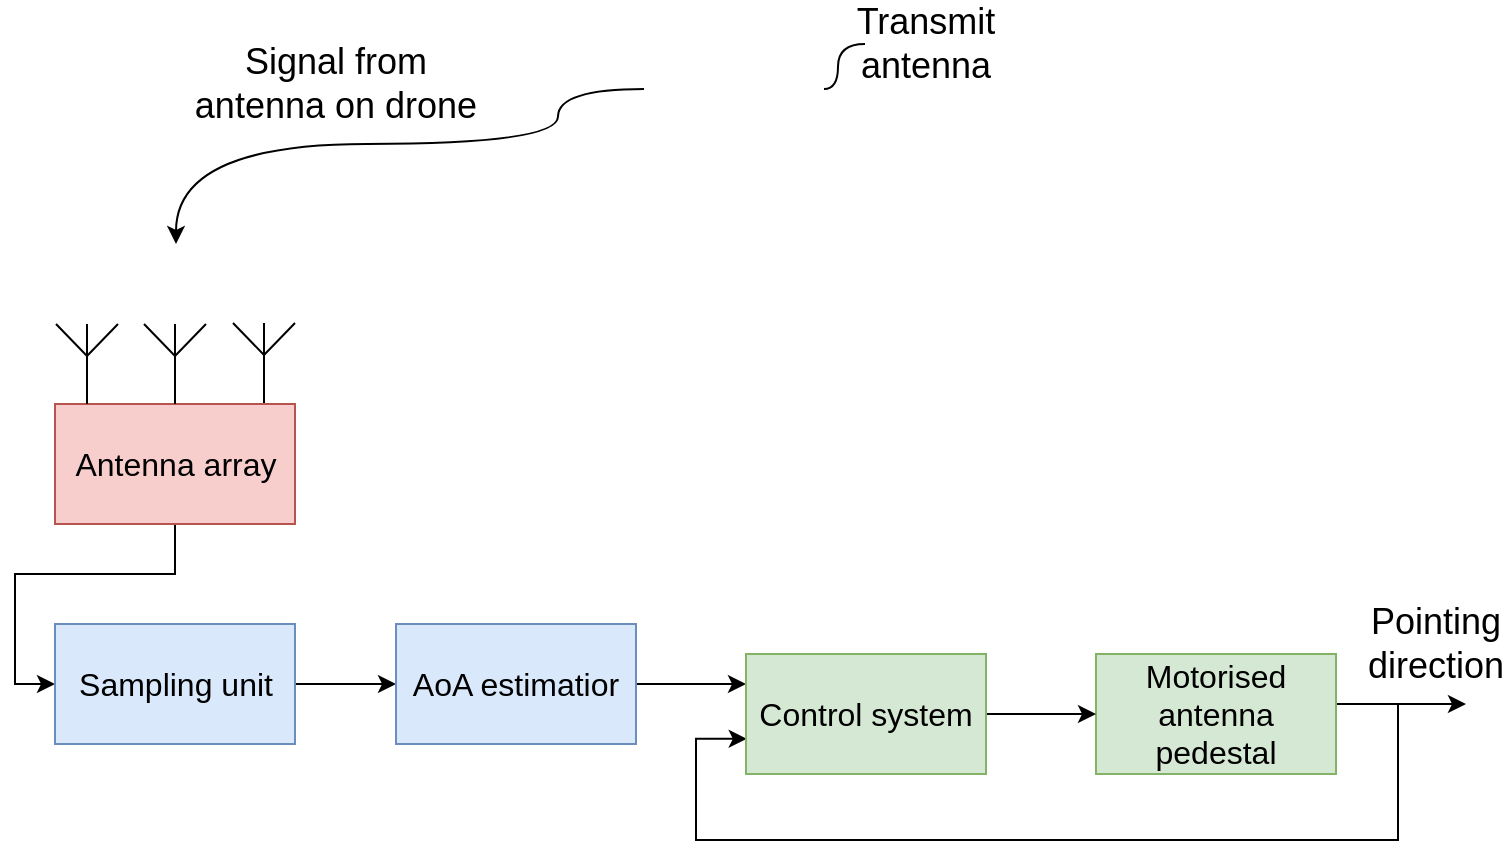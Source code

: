 <mxfile version="12.3.1" type="device" pages="1"><diagram id="z_ofBhCmLTj5B3InRKXB" name="Page-1"><mxGraphModel dx="191" dy="96" grid="1" gridSize="10" guides="1" tooltips="1" connect="1" arrows="1" fold="1" page="1" pageScale="1" pageWidth="827" pageHeight="1169" math="0" shadow="0"><root><mxCell id="0"/><mxCell id="1" parent="0"/><mxCell id="NbNkRFw9Q1mvlkDaDCpR-8" style="edgeStyle=orthogonalEdgeStyle;rounded=0;orthogonalLoop=1;jettySize=auto;html=1;entryX=0;entryY=0.5;entryDx=0;entryDy=0;" parent="1" source="NbNkRFw9Q1mvlkDaDCpR-1" target="NbNkRFw9Q1mvlkDaDCpR-4" edge="1"><mxGeometry relative="1" as="geometry"/></mxCell><mxCell id="NbNkRFw9Q1mvlkDaDCpR-1" value="&lt;font style=&quot;font-size: 16px&quot;&gt;Antenna array&lt;/font&gt;" style="rounded=0;whiteSpace=wrap;html=1;fillColor=#f8cecc;strokeColor=#b85450;" parent="1" vertex="1"><mxGeometry x="59.5" y="210" width="120" height="60" as="geometry"/></mxCell><mxCell id="NbNkRFw9Q1mvlkDaDCpR-9" style="edgeStyle=orthogonalEdgeStyle;rounded=0;orthogonalLoop=1;jettySize=auto;html=1;entryX=0;entryY=0.5;entryDx=0;entryDy=0;" parent="1" source="NbNkRFw9Q1mvlkDaDCpR-4" target="NbNkRFw9Q1mvlkDaDCpR-5" edge="1"><mxGeometry relative="1" as="geometry"/></mxCell><mxCell id="NbNkRFw9Q1mvlkDaDCpR-4" value="&lt;font style=&quot;font-size: 16px&quot;&gt;Sampling unit&lt;/font&gt;" style="rounded=0;whiteSpace=wrap;html=1;fillColor=#dae8fc;strokeColor=#6c8ebf;" parent="1" vertex="1"><mxGeometry x="59.5" y="320" width="120" height="60" as="geometry"/></mxCell><mxCell id="NbNkRFw9Q1mvlkDaDCpR-10" style="edgeStyle=orthogonalEdgeStyle;rounded=0;orthogonalLoop=1;jettySize=auto;html=1;entryX=0;entryY=0.25;entryDx=0;entryDy=0;" parent="1" source="NbNkRFw9Q1mvlkDaDCpR-5" target="NbNkRFw9Q1mvlkDaDCpR-7" edge="1"><mxGeometry relative="1" as="geometry"/></mxCell><mxCell id="NbNkRFw9Q1mvlkDaDCpR-5" value="&lt;font style=&quot;font-size: 16px&quot;&gt;AoA estimatior&lt;/font&gt;" style="rounded=0;whiteSpace=wrap;html=1;fillColor=#dae8fc;strokeColor=#6c8ebf;" parent="1" vertex="1"><mxGeometry x="230" y="320" width="120" height="60" as="geometry"/></mxCell><mxCell id="NbNkRFw9Q1mvlkDaDCpR-11" style="edgeStyle=orthogonalEdgeStyle;rounded=0;orthogonalLoop=1;jettySize=auto;html=1;entryX=0.003;entryY=0.707;entryDx=0;entryDy=0;entryPerimeter=0;" parent="1" target="NbNkRFw9Q1mvlkDaDCpR-7" edge="1"><mxGeometry relative="1" as="geometry"><mxPoint x="411.023" y="378.047" as="targetPoint"/><Array as="points"><mxPoint x="731" y="428"/><mxPoint x="380" y="428"/><mxPoint x="380" y="377"/></Array><mxPoint x="731" y="360" as="sourcePoint"/></mxGeometry></mxCell><mxCell id="NbNkRFw9Q1mvlkDaDCpR-13" style="edgeStyle=orthogonalEdgeStyle;rounded=0;orthogonalLoop=1;jettySize=auto;html=1;" parent="1" source="NbNkRFw9Q1mvlkDaDCpR-6" edge="1"><mxGeometry relative="1" as="geometry"><mxPoint x="765" y="360" as="targetPoint"/><Array as="points"><mxPoint x="765" y="360"/></Array></mxGeometry></mxCell><mxCell id="NbNkRFw9Q1mvlkDaDCpR-6" value="&lt;font style=&quot;font-size: 16px&quot;&gt;Motorised antenna pedestal&lt;/font&gt;" style="rounded=0;whiteSpace=wrap;html=1;fillColor=#d5e8d4;strokeColor=#82b366;" parent="1" vertex="1"><mxGeometry x="580" y="335" width="120" height="60" as="geometry"/></mxCell><mxCell id="NbNkRFw9Q1mvlkDaDCpR-12" style="edgeStyle=orthogonalEdgeStyle;rounded=0;orthogonalLoop=1;jettySize=auto;html=1;entryX=0;entryY=0.5;entryDx=0;entryDy=0;" parent="1" source="NbNkRFw9Q1mvlkDaDCpR-7" target="NbNkRFw9Q1mvlkDaDCpR-6" edge="1"><mxGeometry relative="1" as="geometry"/></mxCell><mxCell id="NbNkRFw9Q1mvlkDaDCpR-7" value="&lt;font style=&quot;font-size: 16px&quot;&gt;Control system&lt;/font&gt;" style="rounded=0;whiteSpace=wrap;html=1;fillColor=#d5e8d4;strokeColor=#82b366;" parent="1" vertex="1"><mxGeometry x="405" y="335" width="120" height="60" as="geometry"/></mxCell><mxCell id="NbNkRFw9Q1mvlkDaDCpR-23" style="edgeStyle=orthogonalEdgeStyle;curved=1;rounded=0;orthogonalLoop=1;jettySize=auto;html=1;exitX=0;exitY=0.25;exitDx=0;exitDy=0;" parent="1" source="NbNkRFw9Q1mvlkDaDCpR-22" edge="1"><mxGeometry relative="1" as="geometry"><mxPoint x="120" y="130" as="targetPoint"/><Array as="points"><mxPoint x="311" y="52"/><mxPoint x="311" y="80"/><mxPoint x="120" y="80"/></Array></mxGeometry></mxCell><mxCell id="NbNkRFw9Q1mvlkDaDCpR-24" value="&lt;font style=&quot;font-size: 18px&quot;&gt;Signal from antenna on drone&lt;/font&gt;" style="text;html=1;strokeColor=none;fillColor=none;align=center;verticalAlign=middle;whiteSpace=wrap;rounded=0;" parent="1" vertex="1"><mxGeometry x="119.5" y="40" width="160" height="20" as="geometry"/></mxCell><mxCell id="NbNkRFw9Q1mvlkDaDCpR-26" value="&lt;font style=&quot;font-size: 18px&quot;&gt;Pointing direction&lt;/font&gt;" style="text;html=1;strokeColor=none;fillColor=none;align=center;verticalAlign=middle;whiteSpace=wrap;rounded=0;" parent="1" vertex="1"><mxGeometry x="730" y="320" width="40" height="20" as="geometry"/></mxCell><mxCell id="NbNkRFw9Q1mvlkDaDCpR-28" value="" style="group" parent="1" vertex="1" connectable="0"><mxGeometry x="350" y="30" width="98" height="139.5" as="geometry"/></mxCell><mxCell id="NbNkRFw9Q1mvlkDaDCpR-14" value="" style="shape=image;html=1;verticalAlign=top;verticalLabelPosition=bottom;labelBackgroundColor=#ffffff;imageAspect=0;aspect=fixed;image=https://cdn1.iconfinder.com/data/icons/science-technology-outline/91/Science__Technology_28-128.png" parent="NbNkRFw9Q1mvlkDaDCpR-28" vertex="1"><mxGeometry y="41.5" width="98" height="98" as="geometry"/></mxCell><mxCell id="NbNkRFw9Q1mvlkDaDCpR-22" value="" style="shape=image;html=1;verticalAlign=top;verticalLabelPosition=bottom;labelBackgroundColor=#ffffff;imageAspect=0;aspect=fixed;image=https://cdn3.iconfinder.com/data/icons/wpzoom-developer-icon-set/500/49-128.png;rotation=0;" parent="NbNkRFw9Q1mvlkDaDCpR-28" vertex="1"><mxGeometry x="4" width="90" height="90" as="geometry"/></mxCell><mxCell id="NbNkRFw9Q1mvlkDaDCpR-29" value="&lt;font style=&quot;font-size: 18px&quot;&gt;Transmit antenna&lt;/font&gt;" style="text;html=1;strokeColor=none;fillColor=none;align=center;verticalAlign=middle;whiteSpace=wrap;rounded=0;" parent="1" vertex="1"><mxGeometry x="464.5" y="20" width="60" height="20" as="geometry"/></mxCell><mxCell id="NbNkRFw9Q1mvlkDaDCpR-30" style="edgeStyle=orthogonalEdgeStyle;curved=1;rounded=0;orthogonalLoop=1;jettySize=auto;html=1;exitX=1;exitY=0.25;exitDx=0;exitDy=0;entryX=0;entryY=0.5;entryDx=0;entryDy=0;endArrow=none;endFill=0;" parent="1" source="NbNkRFw9Q1mvlkDaDCpR-22" target="NbNkRFw9Q1mvlkDaDCpR-29" edge="1"><mxGeometry relative="1" as="geometry"><Array as="points"><mxPoint x="451" y="52"/><mxPoint x="451" y="30"/></Array></mxGeometry></mxCell><mxCell id="3GWKmIP65uVHe38KymKW-2" value="" style="verticalLabelPosition=bottom;shadow=0;dashed=0;align=center;html=1;verticalAlign=top;shape=mxgraph.electrical.radio.aerial_-_antenna_1;" vertex="1" parent="1"><mxGeometry x="60" y="170" width="31" height="40" as="geometry"/></mxCell><mxCell id="3GWKmIP65uVHe38KymKW-3" value="" style="verticalLabelPosition=bottom;shadow=0;dashed=0;align=center;html=1;verticalAlign=top;shape=mxgraph.electrical.radio.aerial_-_antenna_1;" vertex="1" parent="1"><mxGeometry x="104" y="170" width="31" height="40" as="geometry"/></mxCell><mxCell id="3GWKmIP65uVHe38KymKW-4" value="" style="verticalLabelPosition=bottom;shadow=0;dashed=0;align=center;html=1;verticalAlign=top;shape=mxgraph.electrical.radio.aerial_-_antenna_1;" vertex="1" parent="1"><mxGeometry x="148.5" y="169.5" width="31" height="40" as="geometry"/></mxCell></root></mxGraphModel></diagram></mxfile>